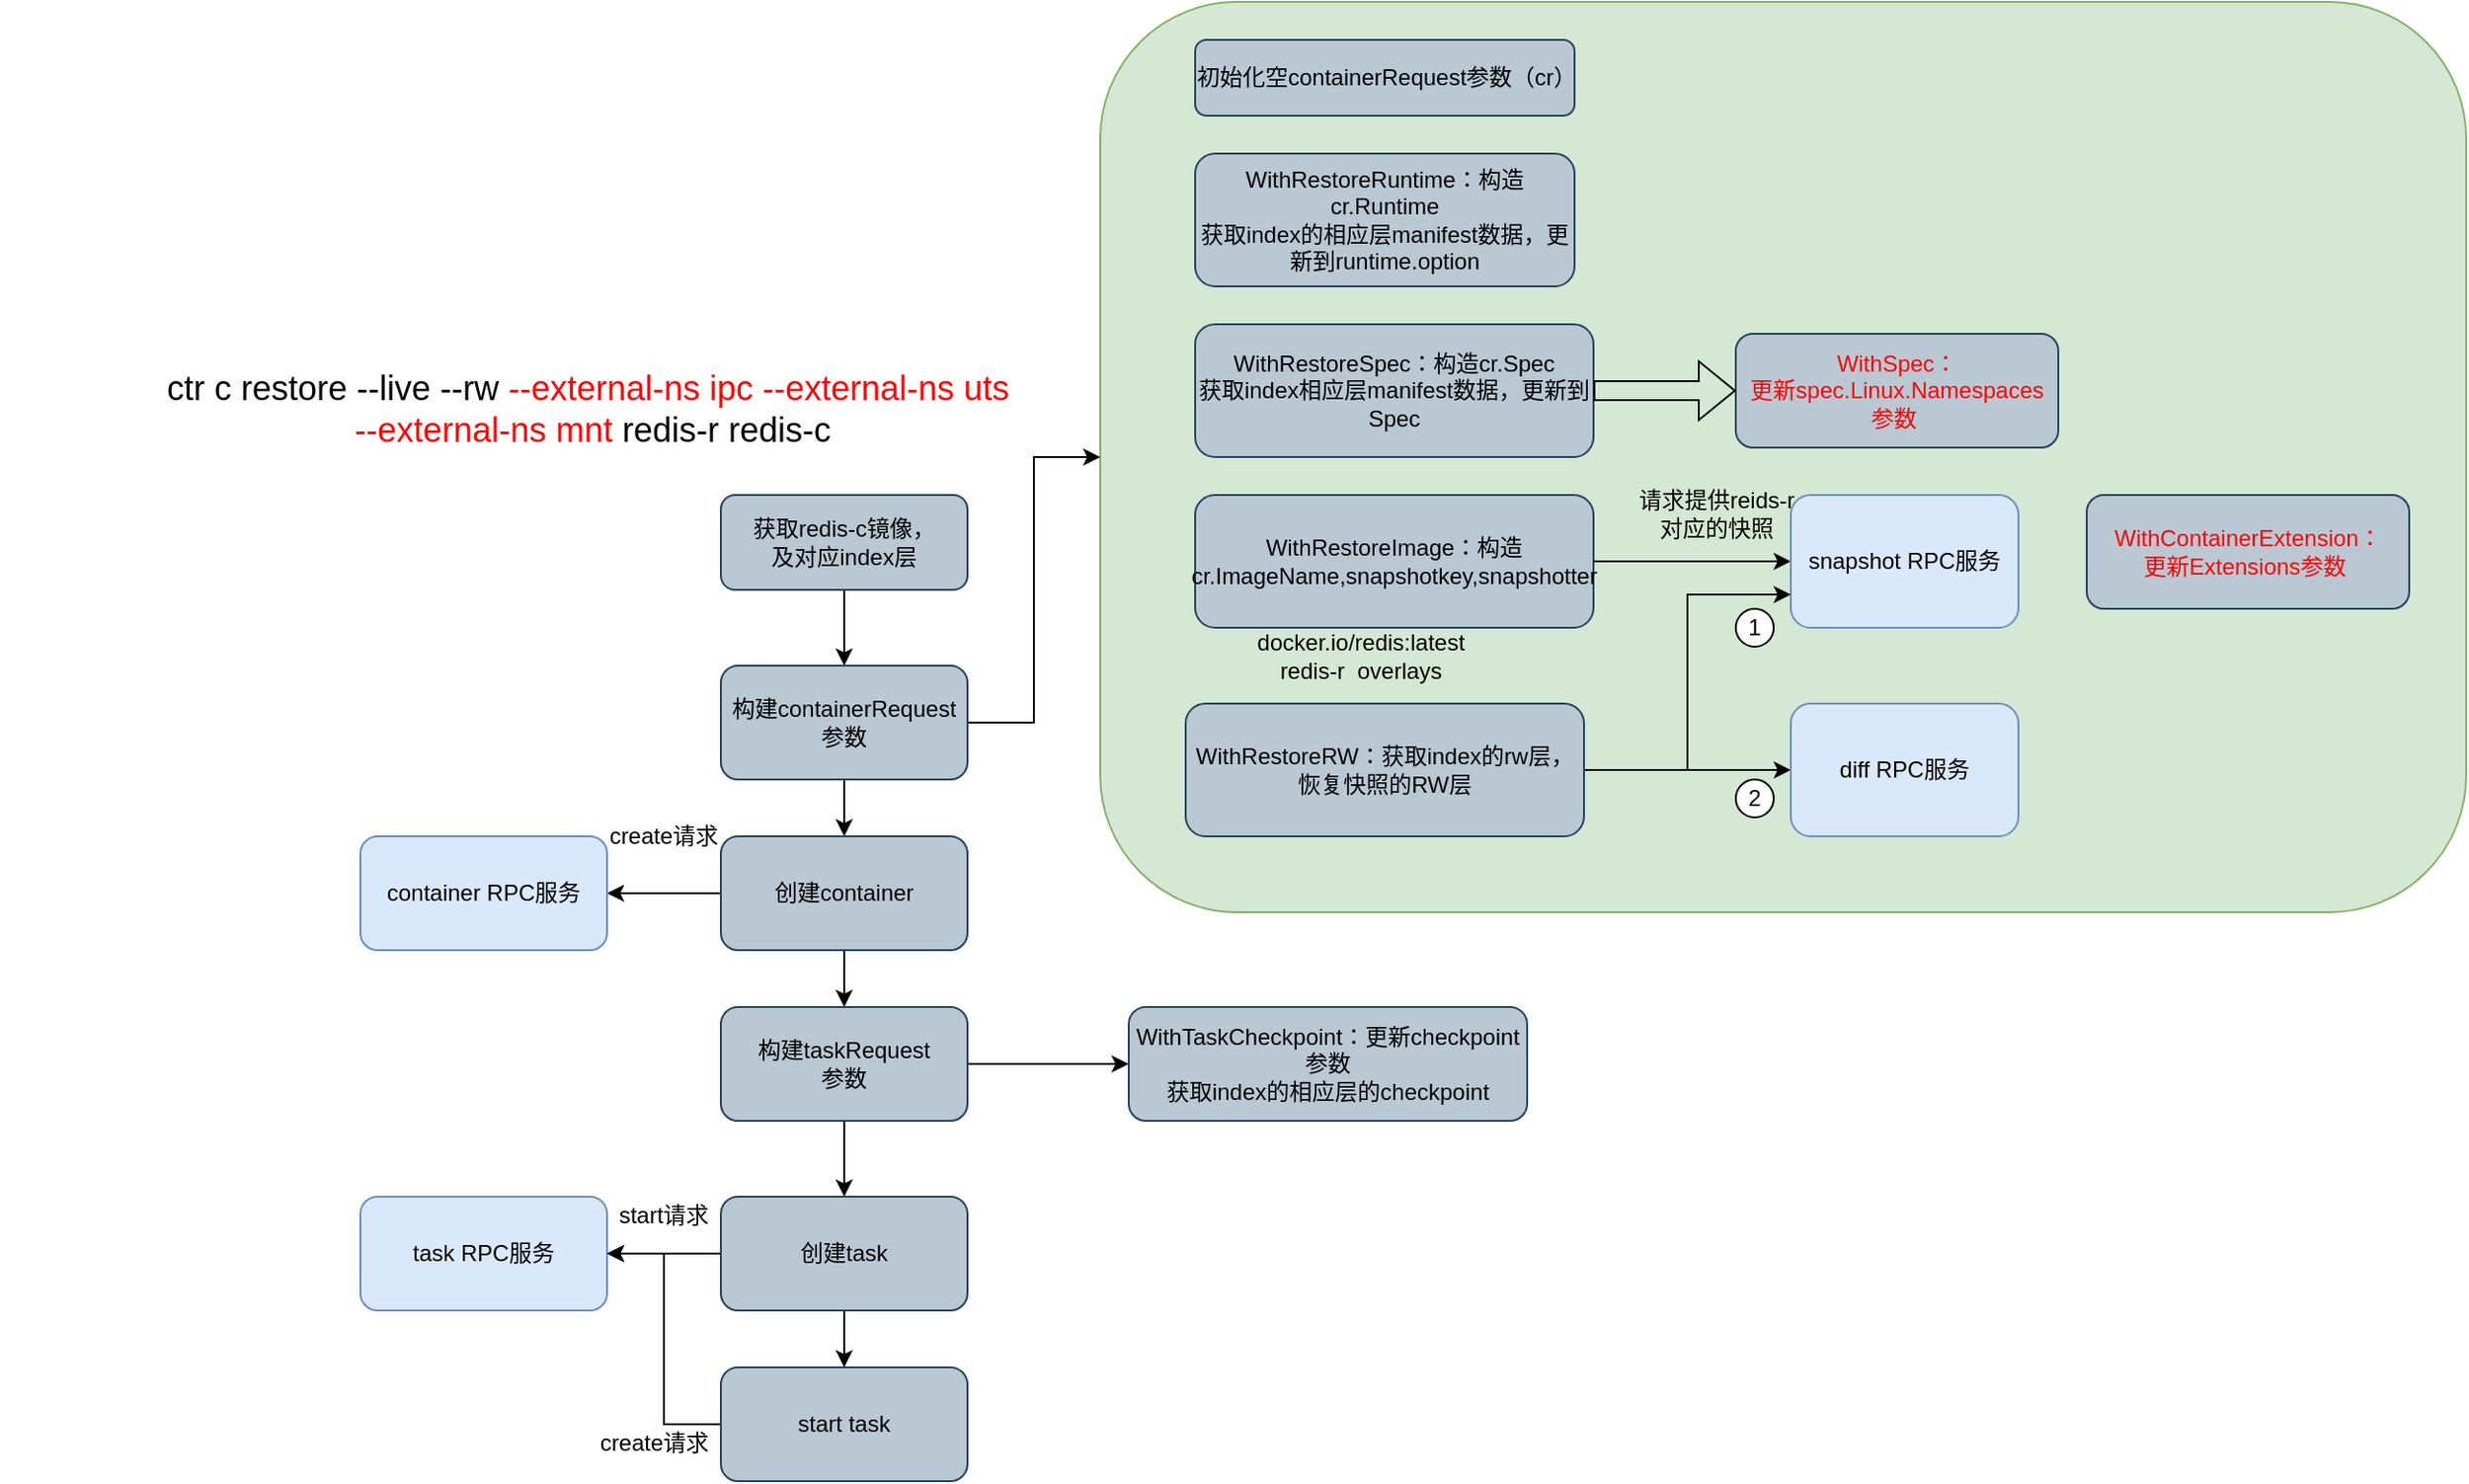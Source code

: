<mxfile version="24.0.4" type="github">
  <diagram name="第 1 页" id="x_MS6_Ee2cz8O1x8YKat">
    <mxGraphModel dx="2015" dy="633" grid="1" gridSize="10" guides="1" tooltips="1" connect="1" arrows="1" fold="1" page="1" pageScale="1" pageWidth="827" pageHeight="1169" math="0" shadow="0">
      <root>
        <mxCell id="0" />
        <mxCell id="1" parent="0" />
        <mxCell id="vKevw-SKT2HIocogE-Wy-49" value="" style="rounded=1;whiteSpace=wrap;html=1;fillColor=#d5e8d4;strokeColor=#82b366;" vertex="1" parent="1">
          <mxGeometry x="-10" y="270" width="720" height="480" as="geometry" />
        </mxCell>
        <mxCell id="vKevw-SKT2HIocogE-Wy-1" value="&lt;font style=&quot;font-size: 18px;&quot;&gt;ctr c restore --live --rw &lt;font style=&quot;font-size: 18px;&quot; color=&quot;#ff0000&quot;&gt;--external-ns ipc --external-ns uts&amp;nbsp;&lt;/font&gt;&lt;/font&gt;&lt;div&gt;&lt;font style=&quot;font-size: 18px;&quot;&gt;&lt;font style=&quot;font-size: 18px;&quot; color=&quot;#ff0000&quot;&gt;--external-ns mnt&lt;/font&gt; redis-r redis-c&lt;/font&gt;&lt;/div&gt;" style="text;html=1;align=center;verticalAlign=middle;whiteSpace=wrap;rounded=0;" vertex="1" parent="1">
          <mxGeometry x="-590" y="460" width="625" height="50" as="geometry" />
        </mxCell>
        <mxCell id="vKevw-SKT2HIocogE-Wy-44" style="edgeStyle=orthogonalEdgeStyle;rounded=0;orthogonalLoop=1;jettySize=auto;html=1;entryX=0.5;entryY=0;entryDx=0;entryDy=0;" edge="1" parent="1" source="vKevw-SKT2HIocogE-Wy-2" target="vKevw-SKT2HIocogE-Wy-3">
          <mxGeometry relative="1" as="geometry" />
        </mxCell>
        <mxCell id="vKevw-SKT2HIocogE-Wy-2" value="获取redis-c镜像，&lt;div&gt;及对应index层&lt;/div&gt;" style="rounded=1;whiteSpace=wrap;html=1;fillColor=#bac8d3;strokeColor=#23445d;" vertex="1" parent="1">
          <mxGeometry x="-210" y="530" width="130" height="50" as="geometry" />
        </mxCell>
        <mxCell id="vKevw-SKT2HIocogE-Wy-45" style="edgeStyle=orthogonalEdgeStyle;rounded=0;orthogonalLoop=1;jettySize=auto;html=1;entryX=0.5;entryY=0;entryDx=0;entryDy=0;" edge="1" parent="1" source="vKevw-SKT2HIocogE-Wy-3" target="vKevw-SKT2HIocogE-Wy-31">
          <mxGeometry relative="1" as="geometry" />
        </mxCell>
        <mxCell id="vKevw-SKT2HIocogE-Wy-50" style="edgeStyle=orthogonalEdgeStyle;rounded=0;orthogonalLoop=1;jettySize=auto;html=1;" edge="1" parent="1" source="vKevw-SKT2HIocogE-Wy-3" target="vKevw-SKT2HIocogE-Wy-49">
          <mxGeometry relative="1" as="geometry" />
        </mxCell>
        <mxCell id="vKevw-SKT2HIocogE-Wy-3" value="构建containerRequest&lt;div&gt;参数&lt;/div&gt;" style="rounded=1;whiteSpace=wrap;html=1;fillColor=#bac8d3;strokeColor=#23445d;" vertex="1" parent="1">
          <mxGeometry x="-210" y="620" width="130" height="60" as="geometry" />
        </mxCell>
        <mxCell id="vKevw-SKT2HIocogE-Wy-4" value="初始化空containerRequest参数（cr）" style="rounded=1;whiteSpace=wrap;html=1;fillColor=#bac8d3;strokeColor=#23445d;" vertex="1" parent="1">
          <mxGeometry x="40" y="290" width="200" height="40" as="geometry" />
        </mxCell>
        <mxCell id="vKevw-SKT2HIocogE-Wy-5" value="&lt;div&gt;WithRestoreRuntime：构造cr.Runtime&lt;/div&gt;&lt;div&gt;&lt;span style=&quot;background-color: initial;&quot;&gt;获取index的相应层manifest数据，更新到runtime.option&lt;/span&gt;&lt;br&gt;&lt;/div&gt;" style="rounded=1;whiteSpace=wrap;html=1;fillColor=#bac8d3;strokeColor=#23445d;" vertex="1" parent="1">
          <mxGeometry x="40" y="350" width="200" height="70" as="geometry" />
        </mxCell>
        <mxCell id="vKevw-SKT2HIocogE-Wy-6" value="&lt;div&gt;WithRestoreSpec：构造cr.Spec&lt;/div&gt;&lt;div&gt;&lt;span style=&quot;background-color: initial;&quot;&gt;获取index相应层manifest数据，更新到Spec&lt;/span&gt;&lt;br&gt;&lt;/div&gt;" style="rounded=1;whiteSpace=wrap;html=1;fillColor=#bac8d3;strokeColor=#23445d;" vertex="1" parent="1">
          <mxGeometry x="40" y="440" width="210" height="70" as="geometry" />
        </mxCell>
        <mxCell id="vKevw-SKT2HIocogE-Wy-25" style="edgeStyle=orthogonalEdgeStyle;rounded=0;orthogonalLoop=1;jettySize=auto;html=1;entryX=0;entryY=0.5;entryDx=0;entryDy=0;" edge="1" parent="1" source="vKevw-SKT2HIocogE-Wy-7" target="vKevw-SKT2HIocogE-Wy-14">
          <mxGeometry relative="1" as="geometry" />
        </mxCell>
        <mxCell id="vKevw-SKT2HIocogE-Wy-7" value="&lt;div&gt;WithRestoreImage：构造cr.ImageName,snapshotkey,snapshotter&lt;/div&gt;" style="rounded=1;whiteSpace=wrap;html=1;fillColor=#bac8d3;strokeColor=#23445d;" vertex="1" parent="1">
          <mxGeometry x="40" y="530" width="210" height="70" as="geometry" />
        </mxCell>
        <mxCell id="vKevw-SKT2HIocogE-Wy-13" value="docker.io/redis:latest&lt;div&gt;redis-r&amp;nbsp;&amp;nbsp;&lt;span style=&quot;background-color: initial;&quot;&gt;overlays&lt;/span&gt;&lt;/div&gt;" style="text;html=1;align=center;verticalAlign=middle;whiteSpace=wrap;rounded=0;" vertex="1" parent="1">
          <mxGeometry x="40" y="585" width="175" height="60" as="geometry" />
        </mxCell>
        <mxCell id="vKevw-SKT2HIocogE-Wy-14" value="snapshot RPC服务" style="rounded=1;whiteSpace=wrap;html=1;fillColor=#dae8fc;strokeColor=#6c8ebf;" vertex="1" parent="1">
          <mxGeometry x="354" y="530" width="120" height="70" as="geometry" />
        </mxCell>
        <mxCell id="vKevw-SKT2HIocogE-Wy-16" value="请求提供reids-r&lt;div&gt;对应的快照&lt;/div&gt;" style="text;html=1;align=center;verticalAlign=middle;whiteSpace=wrap;rounded=0;" vertex="1" parent="1">
          <mxGeometry x="255" y="510" width="120" height="60" as="geometry" />
        </mxCell>
        <mxCell id="vKevw-SKT2HIocogE-Wy-20" style="edgeStyle=orthogonalEdgeStyle;rounded=0;orthogonalLoop=1;jettySize=auto;html=1;entryX=0;entryY=0.75;entryDx=0;entryDy=0;" edge="1" parent="1" source="vKevw-SKT2HIocogE-Wy-18" target="vKevw-SKT2HIocogE-Wy-14">
          <mxGeometry relative="1" as="geometry" />
        </mxCell>
        <mxCell id="vKevw-SKT2HIocogE-Wy-21" style="edgeStyle=orthogonalEdgeStyle;rounded=0;orthogonalLoop=1;jettySize=auto;html=1;entryX=0;entryY=0.5;entryDx=0;entryDy=0;" edge="1" parent="1" source="vKevw-SKT2HIocogE-Wy-18" target="vKevw-SKT2HIocogE-Wy-19">
          <mxGeometry relative="1" as="geometry" />
        </mxCell>
        <mxCell id="vKevw-SKT2HIocogE-Wy-18" value="&lt;div&gt;WithRestoreRW：获取index的rw层，恢复快照的RW层&lt;/div&gt;" style="rounded=1;whiteSpace=wrap;html=1;fillColor=#bac8d3;strokeColor=#23445d;" vertex="1" parent="1">
          <mxGeometry x="35" y="640" width="210" height="70" as="geometry" />
        </mxCell>
        <mxCell id="vKevw-SKT2HIocogE-Wy-19" value="diff RPC服务" style="rounded=1;whiteSpace=wrap;html=1;fillColor=#dae8fc;strokeColor=#6c8ebf;" vertex="1" parent="1">
          <mxGeometry x="354" y="640" width="120" height="70" as="geometry" />
        </mxCell>
        <mxCell id="vKevw-SKT2HIocogE-Wy-22" value="1" style="ellipse;whiteSpace=wrap;html=1;aspect=fixed;" vertex="1" parent="1">
          <mxGeometry x="325" y="590" width="20" height="20" as="geometry" />
        </mxCell>
        <mxCell id="vKevw-SKT2HIocogE-Wy-23" value="2" style="ellipse;whiteSpace=wrap;html=1;aspect=fixed;" vertex="1" parent="1">
          <mxGeometry x="325" y="680" width="20" height="20" as="geometry" />
        </mxCell>
        <mxCell id="vKevw-SKT2HIocogE-Wy-33" style="edgeStyle=orthogonalEdgeStyle;rounded=0;orthogonalLoop=1;jettySize=auto;html=1;entryX=1;entryY=0.5;entryDx=0;entryDy=0;" edge="1" parent="1" source="vKevw-SKT2HIocogE-Wy-31" target="vKevw-SKT2HIocogE-Wy-32">
          <mxGeometry relative="1" as="geometry" />
        </mxCell>
        <mxCell id="vKevw-SKT2HIocogE-Wy-46" style="edgeStyle=orthogonalEdgeStyle;rounded=0;orthogonalLoop=1;jettySize=auto;html=1;entryX=0.5;entryY=0;entryDx=0;entryDy=0;" edge="1" parent="1" source="vKevw-SKT2HIocogE-Wy-31" target="vKevw-SKT2HIocogE-Wy-34">
          <mxGeometry relative="1" as="geometry" />
        </mxCell>
        <mxCell id="vKevw-SKT2HIocogE-Wy-31" value="创建container" style="rounded=1;whiteSpace=wrap;html=1;fillColor=#bac8d3;strokeColor=#23445d;" vertex="1" parent="1">
          <mxGeometry x="-210" y="710" width="130" height="60" as="geometry" />
        </mxCell>
        <mxCell id="vKevw-SKT2HIocogE-Wy-32" value="container RPC服务" style="rounded=1;whiteSpace=wrap;html=1;fillColor=#dae8fc;strokeColor=#6c8ebf;" vertex="1" parent="1">
          <mxGeometry x="-400" y="710" width="130" height="60" as="geometry" />
        </mxCell>
        <mxCell id="vKevw-SKT2HIocogE-Wy-52" style="edgeStyle=orthogonalEdgeStyle;rounded=0;orthogonalLoop=1;jettySize=auto;html=1;entryX=0.5;entryY=0;entryDx=0;entryDy=0;" edge="1" parent="1" source="vKevw-SKT2HIocogE-Wy-34" target="vKevw-SKT2HIocogE-Wy-51">
          <mxGeometry relative="1" as="geometry" />
        </mxCell>
        <mxCell id="vKevw-SKT2HIocogE-Wy-57" style="edgeStyle=orthogonalEdgeStyle;rounded=0;orthogonalLoop=1;jettySize=auto;html=1;entryX=0;entryY=0.5;entryDx=0;entryDy=0;" edge="1" parent="1" source="vKevw-SKT2HIocogE-Wy-34" target="vKevw-SKT2HIocogE-Wy-35">
          <mxGeometry relative="1" as="geometry" />
        </mxCell>
        <mxCell id="vKevw-SKT2HIocogE-Wy-34" value="构建taskRequest&lt;div&gt;参数&lt;/div&gt;" style="rounded=1;whiteSpace=wrap;html=1;fillColor=#bac8d3;strokeColor=#23445d;" vertex="1" parent="1">
          <mxGeometry x="-210" y="800" width="130" height="60" as="geometry" />
        </mxCell>
        <mxCell id="vKevw-SKT2HIocogE-Wy-35" value="&lt;div&gt;WithTaskCheckpoint：更新checkpoint参数&lt;/div&gt;&lt;div&gt;获取index的相应层的&lt;span style=&quot;background-color: initial;&quot;&gt;checkpoint&lt;/span&gt;&lt;/div&gt;" style="rounded=1;whiteSpace=wrap;html=1;fillColor=#bac8d3;strokeColor=#23445d;" vertex="1" parent="1">
          <mxGeometry x="5" y="800" width="210" height="60" as="geometry" />
        </mxCell>
        <mxCell id="vKevw-SKT2HIocogE-Wy-36" value="task RPC服务" style="rounded=1;whiteSpace=wrap;html=1;fillColor=#dae8fc;strokeColor=#6c8ebf;" vertex="1" parent="1">
          <mxGeometry x="-400" y="900" width="130" height="60" as="geometry" />
        </mxCell>
        <mxCell id="vKevw-SKT2HIocogE-Wy-37" value="create请求" style="text;html=1;align=center;verticalAlign=middle;whiteSpace=wrap;rounded=0;" vertex="1" parent="1">
          <mxGeometry x="-300" y="680" width="120" height="60" as="geometry" />
        </mxCell>
        <mxCell id="vKevw-SKT2HIocogE-Wy-38" value="create请求" style="text;html=1;align=center;verticalAlign=middle;whiteSpace=wrap;rounded=0;" vertex="1" parent="1">
          <mxGeometry x="-290" y="1010" width="90" height="40" as="geometry" />
        </mxCell>
        <mxCell id="vKevw-SKT2HIocogE-Wy-41" style="edgeStyle=orthogonalEdgeStyle;rounded=0;orthogonalLoop=1;jettySize=auto;html=1;entryX=1;entryY=0.5;entryDx=0;entryDy=0;" edge="1" parent="1" source="vKevw-SKT2HIocogE-Wy-40" target="vKevw-SKT2HIocogE-Wy-36">
          <mxGeometry relative="1" as="geometry" />
        </mxCell>
        <mxCell id="vKevw-SKT2HIocogE-Wy-40" value="start task" style="rounded=1;whiteSpace=wrap;html=1;fillColor=#bac8d3;strokeColor=#23445d;" vertex="1" parent="1">
          <mxGeometry x="-210" y="990" width="130" height="60" as="geometry" />
        </mxCell>
        <mxCell id="vKevw-SKT2HIocogE-Wy-42" value="start请求" style="text;html=1;align=center;verticalAlign=middle;whiteSpace=wrap;rounded=0;" vertex="1" parent="1">
          <mxGeometry x="-285" y="890" width="90" height="40" as="geometry" />
        </mxCell>
        <mxCell id="vKevw-SKT2HIocogE-Wy-53" style="edgeStyle=orthogonalEdgeStyle;rounded=0;orthogonalLoop=1;jettySize=auto;html=1;entryX=0.5;entryY=0;entryDx=0;entryDy=0;" edge="1" parent="1" source="vKevw-SKT2HIocogE-Wy-51" target="vKevw-SKT2HIocogE-Wy-40">
          <mxGeometry relative="1" as="geometry" />
        </mxCell>
        <mxCell id="vKevw-SKT2HIocogE-Wy-55" style="edgeStyle=orthogonalEdgeStyle;rounded=0;orthogonalLoop=1;jettySize=auto;html=1;entryX=1;entryY=0.5;entryDx=0;entryDy=0;" edge="1" parent="1" source="vKevw-SKT2HIocogE-Wy-51" target="vKevw-SKT2HIocogE-Wy-36">
          <mxGeometry relative="1" as="geometry" />
        </mxCell>
        <mxCell id="vKevw-SKT2HIocogE-Wy-51" value="创建task" style="rounded=1;whiteSpace=wrap;html=1;fillColor=#bac8d3;strokeColor=#23445d;" vertex="1" parent="1">
          <mxGeometry x="-210" y="900" width="130" height="60" as="geometry" />
        </mxCell>
        <mxCell id="vKevw-SKT2HIocogE-Wy-58" value="&lt;font color=&quot;#ff0000&quot;&gt;WithSpec：&lt;/font&gt;&lt;div&gt;&lt;font color=&quot;#ff0000&quot;&gt;更新&lt;span style=&quot;background-color: initial;&quot;&gt;spec.Linux.Namespaces&lt;/span&gt;&lt;/font&gt;&lt;div&gt;&lt;span style=&quot;background-color: initial;&quot;&gt;&lt;font color=&quot;#ff0000&quot;&gt;参数&amp;nbsp;&lt;/font&gt;&lt;/span&gt;&lt;/div&gt;&lt;/div&gt;" style="rounded=1;whiteSpace=wrap;html=1;fillColor=#bac8d3;strokeColor=#23445d;" vertex="1" parent="1">
          <mxGeometry x="325" y="445" width="170" height="60" as="geometry" />
        </mxCell>
        <mxCell id="vKevw-SKT2HIocogE-Wy-59" value="&lt;div&gt;&lt;font color=&quot;#ff0000&quot;&gt;WithContainerExtension&lt;span style=&quot;background-color: initial;&quot;&gt;：&lt;/span&gt;&lt;/font&gt;&lt;/div&gt;&lt;div&gt;&lt;font color=&quot;#ff0000&quot;&gt;更新&lt;span style=&quot;background-color: initial;&quot;&gt;Extensions&lt;/span&gt;&lt;span style=&quot;background-color: initial;&quot;&gt;参数&amp;nbsp;&lt;/span&gt;&lt;/font&gt;&lt;/div&gt;" style="rounded=1;whiteSpace=wrap;html=1;fillColor=#bac8d3;strokeColor=#23445d;" vertex="1" parent="1">
          <mxGeometry x="510" y="530" width="170" height="60" as="geometry" />
        </mxCell>
        <mxCell id="vKevw-SKT2HIocogE-Wy-61" value="" style="shape=flexArrow;endArrow=classic;html=1;rounded=0;exitX=1;exitY=0.5;exitDx=0;exitDy=0;entryX=0;entryY=0.5;entryDx=0;entryDy=0;" edge="1" parent="1" source="vKevw-SKT2HIocogE-Wy-6" target="vKevw-SKT2HIocogE-Wy-58">
          <mxGeometry width="50" height="50" relative="1" as="geometry">
            <mxPoint x="280" y="460" as="sourcePoint" />
            <mxPoint x="330" y="410" as="targetPoint" />
          </mxGeometry>
        </mxCell>
      </root>
    </mxGraphModel>
  </diagram>
</mxfile>
